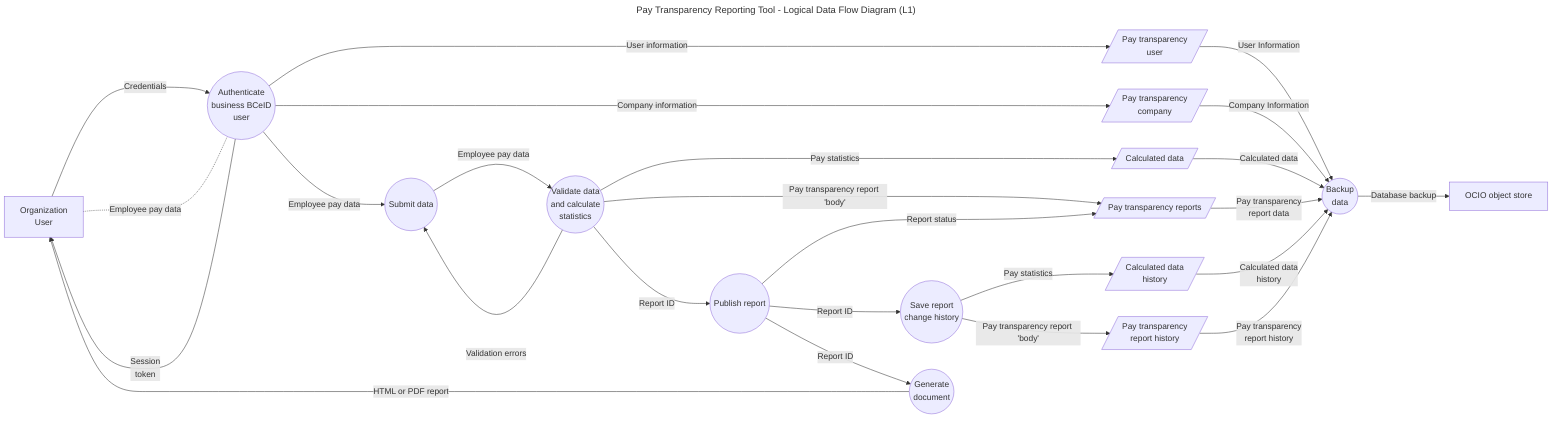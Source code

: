 ---
title: Pay Transparency Reporting Tool - Logical Data Flow Diagram (L1)
---
flowchart LR
    Org["Organization<br>User"] ---> |Credentials|AuthenticateProcess((Authenticate<br>business BCeID<br>user))
    AuthenticateProcess --> |"Session<br>token"| Org
    Org  -.- |"Employee pay data"| AuthenticateProcess    
    AuthenticateProcess -->|"User information"| UserInfo[/"Pay transparency<br>user"/]
    UserInfo -->|"User Information"|Backup
    AuthenticateProcess -->|"Company information"| CompanyInfo[/"Pay transparency<br>company"/]
    CompanyInfo -->|"Company Information"|Backup
    AuthenticateProcess -->|"Employee pay data"| SubmissionProcess(("Submit data"))
    SubmissionProcess --> |"Employee pay data"| ValidateAndCalculateProcess(("Validate data<br>and calculate<br>statistics"))    
    ValidateAndCalculateProcess --> |"Validation errors"| SubmissionProcess
    ValidateAndCalculateProcess --> |"Pay statistics"| CalculatedData[/"Calculated data"/]
    CalculatedData -->|"Calculated data"|Backup
    ValidateAndCalculateProcess ----> |"Pay transparency report 'body'"| Report[/"Pay transparency reports"/]
    Report -->|"Pay transparency<br>report data"|Backup   
        ValidateAndCalculateProcess -->|"Report ID"| PublishProcess(("Publish report"))
    PublishProcess --> |Report status| Report
    PublishProcess -->|Report ID| HistoryProcess((Save report<br>change history))
    PublishProcess --> |Report ID| DocGenProcess(("Generate<br>document"))
    DocGenProcess --> |HTML or PDF report| Org
    HistoryProcess --> |Pay statistics| CalculatedDataHistory[/"Calculated data<br>history"/]
    CalculatedDataHistory -->|"Calculated data<br>history"|Backup
    HistoryProcess --> |"Pay transparency report 'body'"| ReportHistory[/"Pay transparency<br>report history"/]
    ReportHistory -->|"Pay transparency<br>report history"|Backup  
    Backup(("Backup<br>data")) -->|Database backup| ObjectStore[OCIO object store]